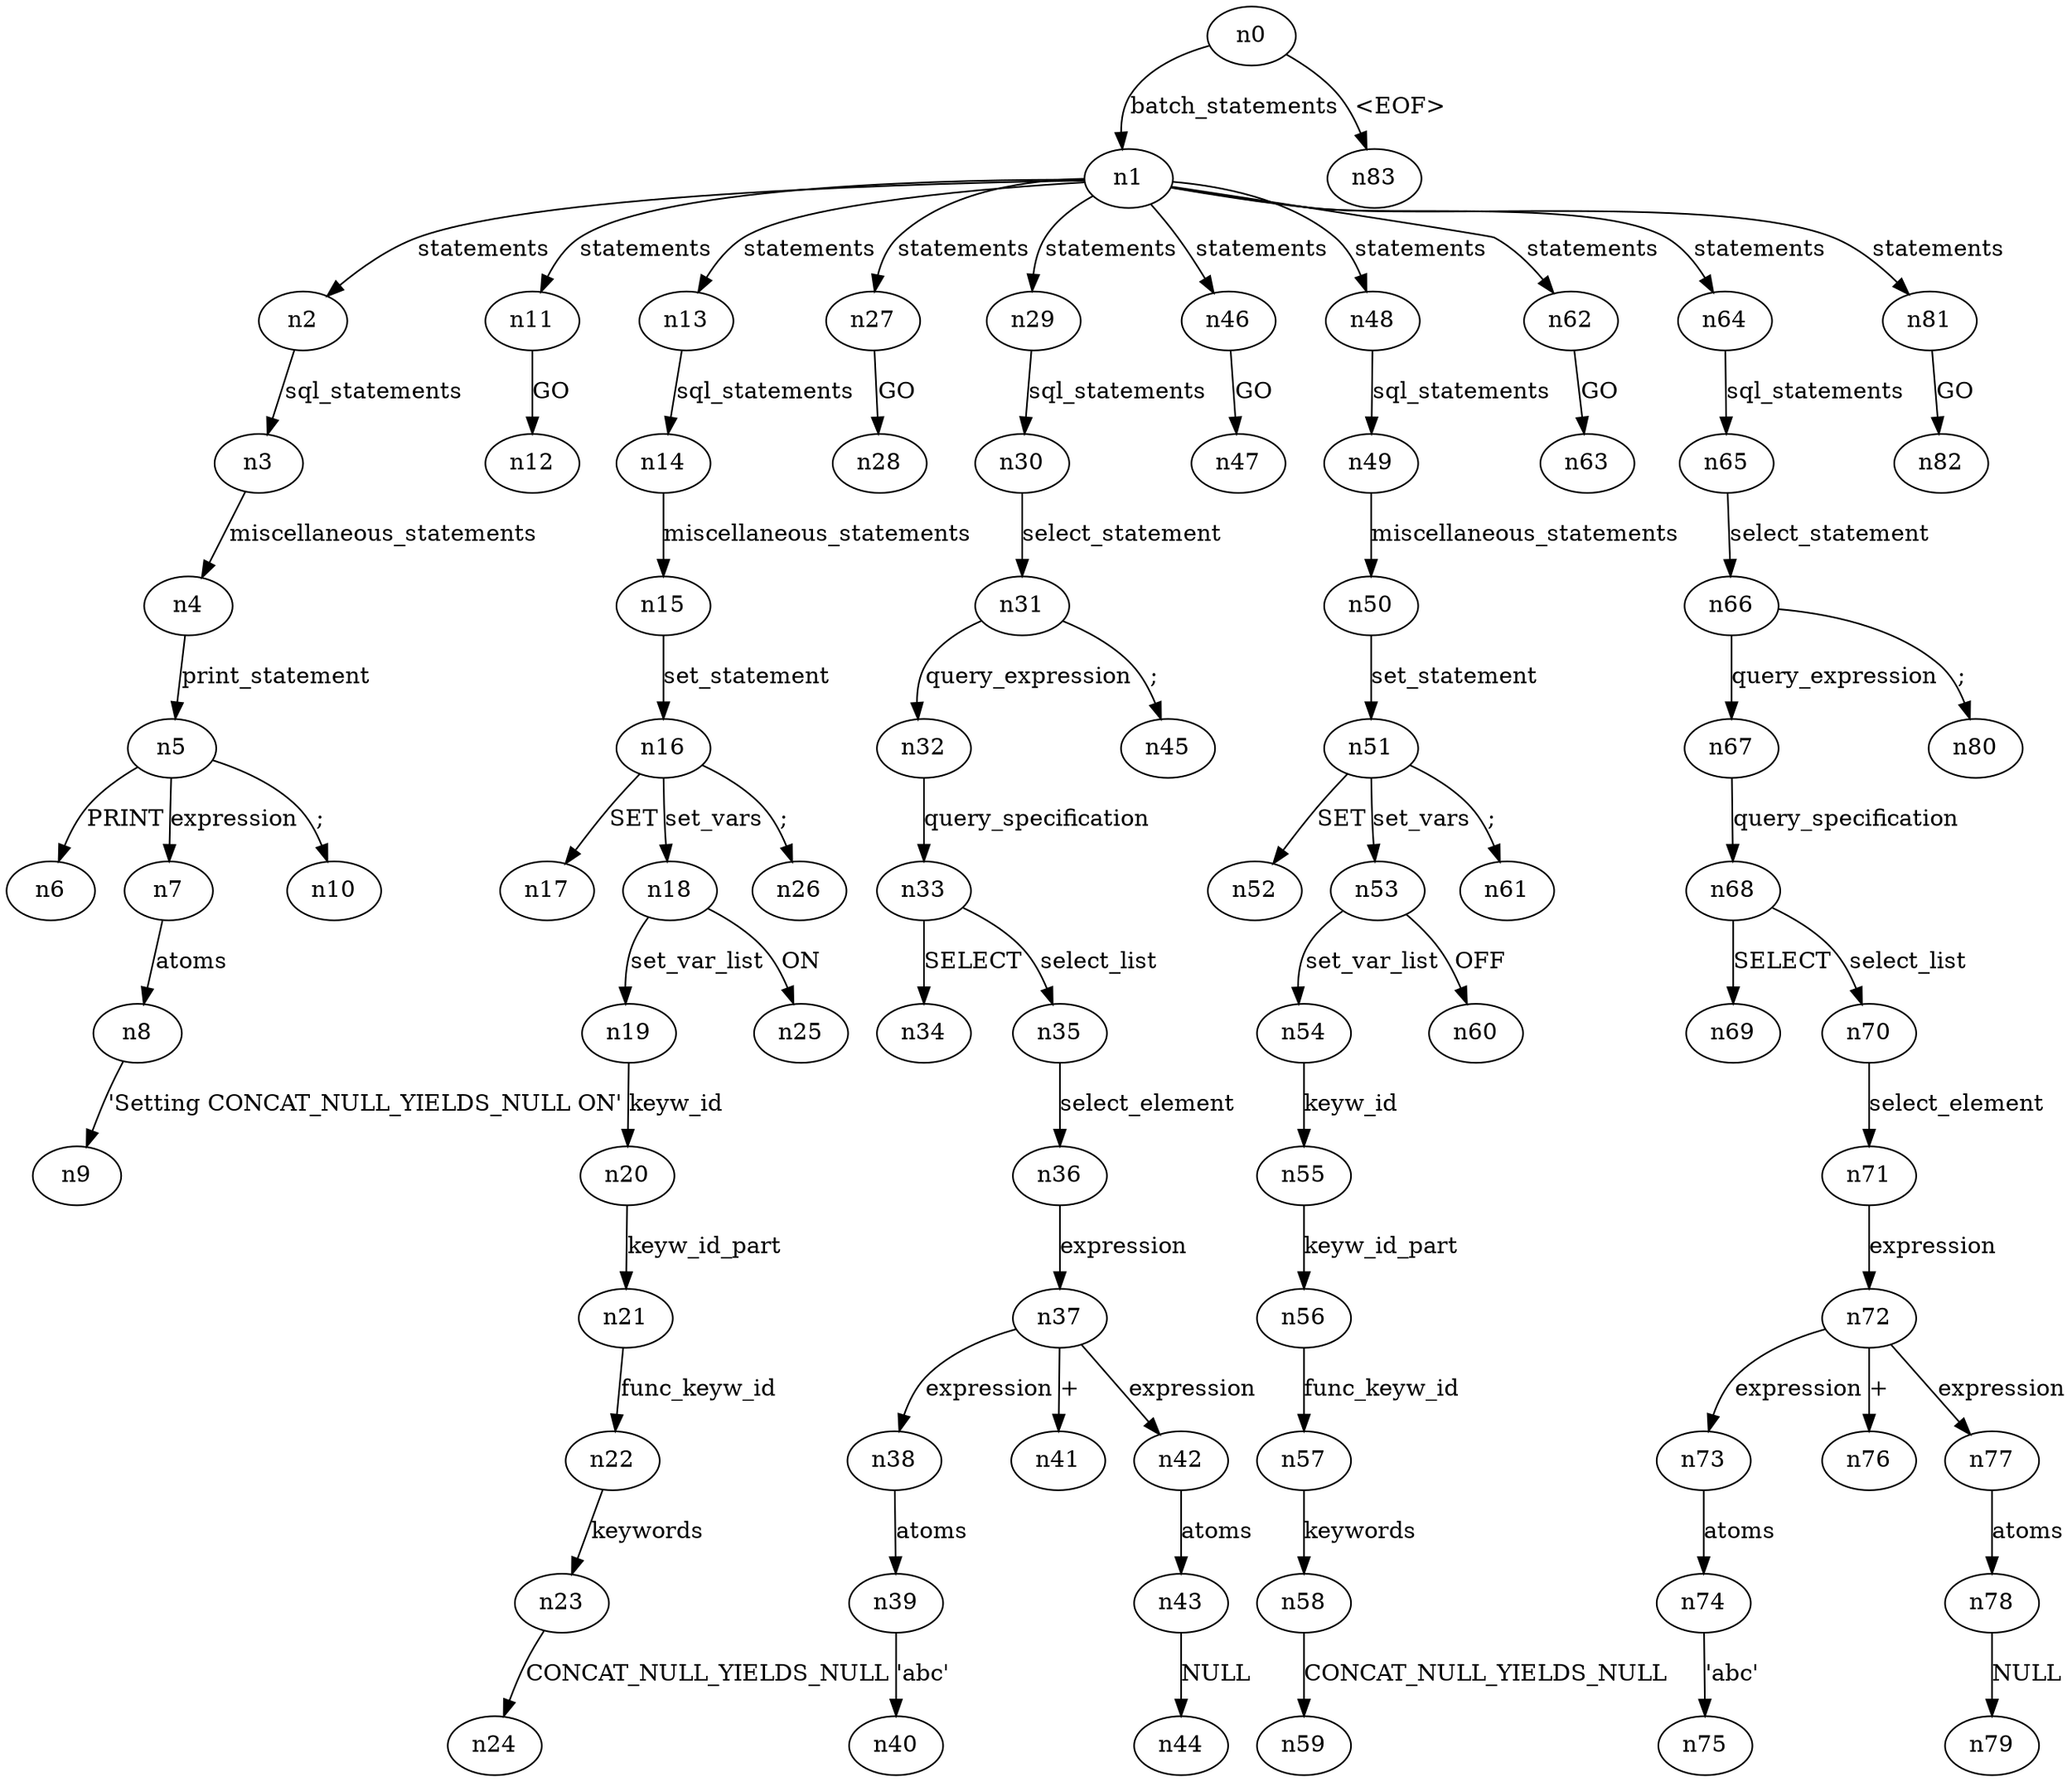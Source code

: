 digraph ParseTree {
  n0 -> n1 [label="batch_statements"];
  n1 -> n2 [label="statements"];
  n2 -> n3 [label="sql_statements"];
  n3 -> n4 [label="miscellaneous_statements"];
  n4 -> n5 [label="print_statement"];
  n5 -> n6 [label="PRINT"];
  n5 -> n7 [label="expression"];
  n7 -> n8 [label="atoms"];
  n8 -> n9 [label="'Setting CONCAT_NULL_YIELDS_NULL ON'"];
  n5 -> n10 [label=";"];
  n1 -> n11 [label="statements"];
  n11 -> n12 [label="GO"];
  n1 -> n13 [label="statements"];
  n13 -> n14 [label="sql_statements"];
  n14 -> n15 [label="miscellaneous_statements"];
  n15 -> n16 [label="set_statement"];
  n16 -> n17 [label="SET"];
  n16 -> n18 [label="set_vars"];
  n18 -> n19 [label="set_var_list"];
  n19 -> n20 [label="keyw_id"];
  n20 -> n21 [label="keyw_id_part"];
  n21 -> n22 [label="func_keyw_id"];
  n22 -> n23 [label="keywords"];
  n23 -> n24 [label="CONCAT_NULL_YIELDS_NULL"];
  n18 -> n25 [label="ON"];
  n16 -> n26 [label=";"];
  n1 -> n27 [label="statements"];
  n27 -> n28 [label="GO"];
  n1 -> n29 [label="statements"];
  n29 -> n30 [label="sql_statements"];
  n30 -> n31 [label="select_statement"];
  n31 -> n32 [label="query_expression"];
  n32 -> n33 [label="query_specification"];
  n33 -> n34 [label="SELECT"];
  n33 -> n35 [label="select_list"];
  n35 -> n36 [label="select_element"];
  n36 -> n37 [label="expression"];
  n37 -> n38 [label="expression"];
  n38 -> n39 [label="atoms"];
  n39 -> n40 [label="'abc'"];
  n37 -> n41 [label="+"];
  n37 -> n42 [label="expression"];
  n42 -> n43 [label="atoms"];
  n43 -> n44 [label="NULL"];
  n31 -> n45 [label=";"];
  n1 -> n46 [label="statements"];
  n46 -> n47 [label="GO"];
  n1 -> n48 [label="statements"];
  n48 -> n49 [label="sql_statements"];
  n49 -> n50 [label="miscellaneous_statements"];
  n50 -> n51 [label="set_statement"];
  n51 -> n52 [label="SET"];
  n51 -> n53 [label="set_vars"];
  n53 -> n54 [label="set_var_list"];
  n54 -> n55 [label="keyw_id"];
  n55 -> n56 [label="keyw_id_part"];
  n56 -> n57 [label="func_keyw_id"];
  n57 -> n58 [label="keywords"];
  n58 -> n59 [label="CONCAT_NULL_YIELDS_NULL"];
  n53 -> n60 [label="OFF"];
  n51 -> n61 [label=";"];
  n1 -> n62 [label="statements"];
  n62 -> n63 [label="GO"];
  n1 -> n64 [label="statements"];
  n64 -> n65 [label="sql_statements"];
  n65 -> n66 [label="select_statement"];
  n66 -> n67 [label="query_expression"];
  n67 -> n68 [label="query_specification"];
  n68 -> n69 [label="SELECT"];
  n68 -> n70 [label="select_list"];
  n70 -> n71 [label="select_element"];
  n71 -> n72 [label="expression"];
  n72 -> n73 [label="expression"];
  n73 -> n74 [label="atoms"];
  n74 -> n75 [label="'abc'"];
  n72 -> n76 [label="+"];
  n72 -> n77 [label="expression"];
  n77 -> n78 [label="atoms"];
  n78 -> n79 [label="NULL"];
  n66 -> n80 [label=";"];
  n1 -> n81 [label="statements"];
  n81 -> n82 [label="GO"];
  n0 -> n83 [label="<EOF>"];
}